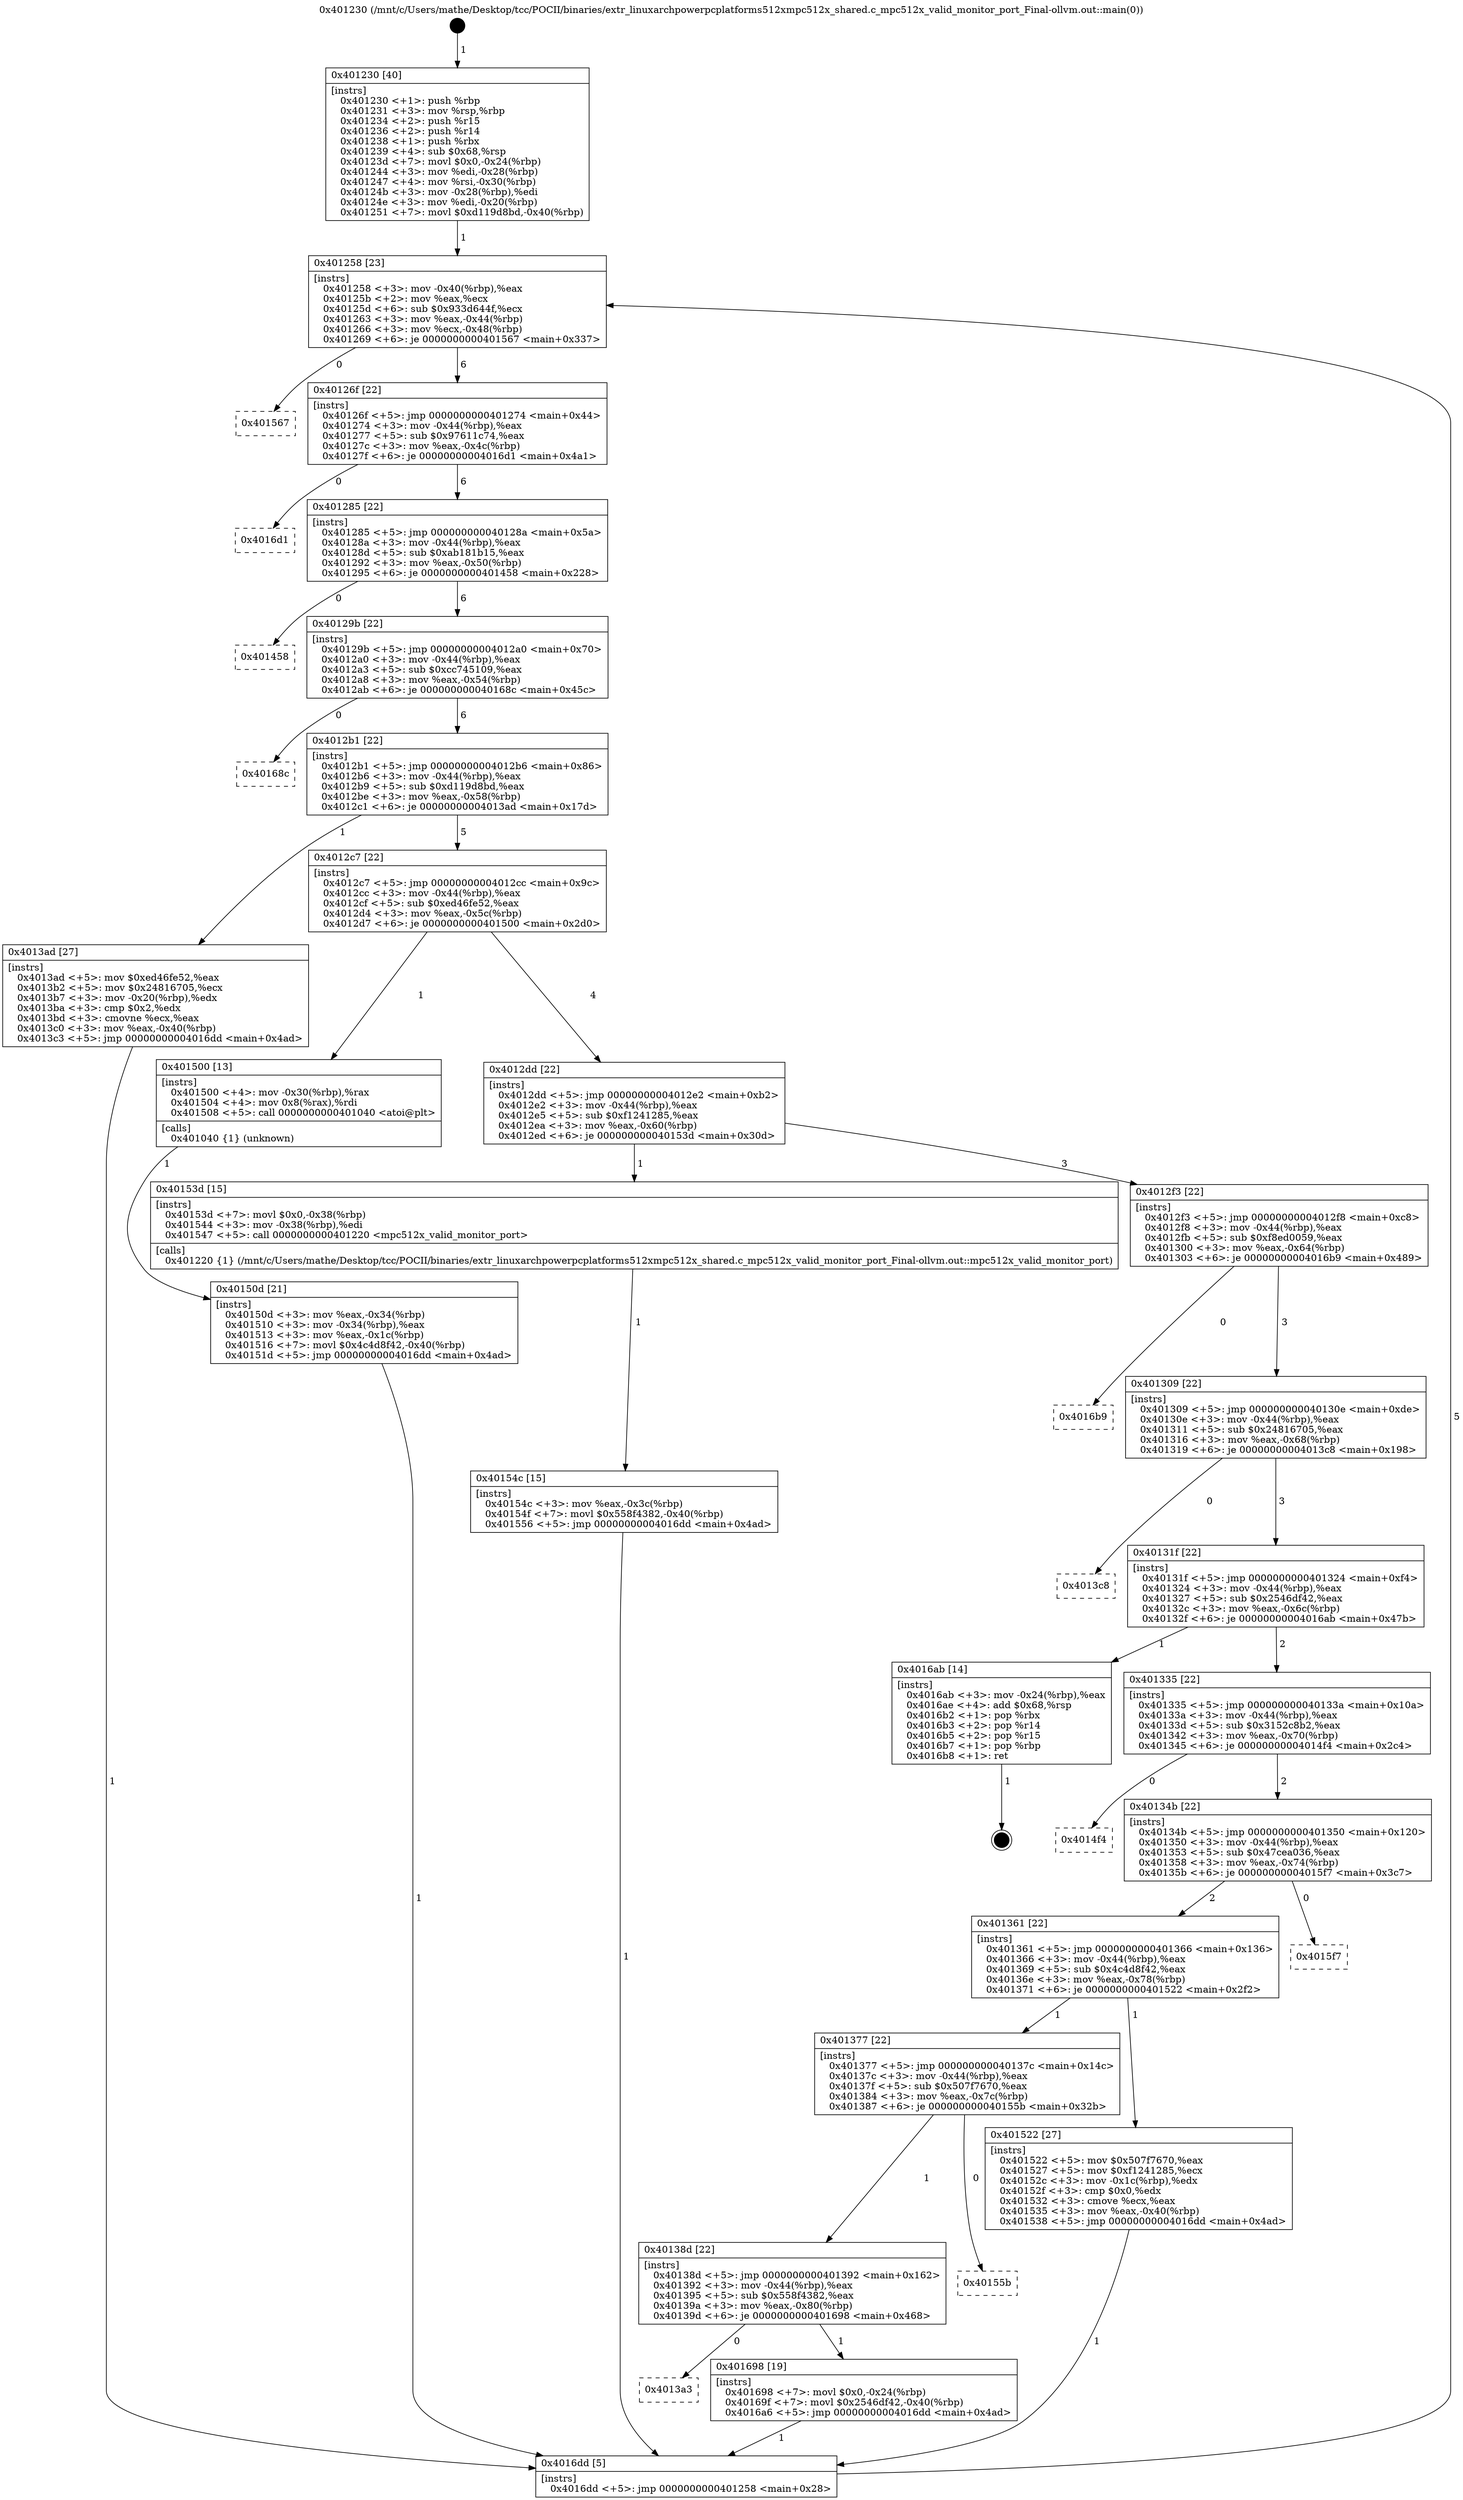 digraph "0x401230" {
  label = "0x401230 (/mnt/c/Users/mathe/Desktop/tcc/POCII/binaries/extr_linuxarchpowerpcplatforms512xmpc512x_shared.c_mpc512x_valid_monitor_port_Final-ollvm.out::main(0))"
  labelloc = "t"
  node[shape=record]

  Entry [label="",width=0.3,height=0.3,shape=circle,fillcolor=black,style=filled]
  "0x401258" [label="{
     0x401258 [23]\l
     | [instrs]\l
     &nbsp;&nbsp;0x401258 \<+3\>: mov -0x40(%rbp),%eax\l
     &nbsp;&nbsp;0x40125b \<+2\>: mov %eax,%ecx\l
     &nbsp;&nbsp;0x40125d \<+6\>: sub $0x933d644f,%ecx\l
     &nbsp;&nbsp;0x401263 \<+3\>: mov %eax,-0x44(%rbp)\l
     &nbsp;&nbsp;0x401266 \<+3\>: mov %ecx,-0x48(%rbp)\l
     &nbsp;&nbsp;0x401269 \<+6\>: je 0000000000401567 \<main+0x337\>\l
  }"]
  "0x401567" [label="{
     0x401567\l
  }", style=dashed]
  "0x40126f" [label="{
     0x40126f [22]\l
     | [instrs]\l
     &nbsp;&nbsp;0x40126f \<+5\>: jmp 0000000000401274 \<main+0x44\>\l
     &nbsp;&nbsp;0x401274 \<+3\>: mov -0x44(%rbp),%eax\l
     &nbsp;&nbsp;0x401277 \<+5\>: sub $0x97611c74,%eax\l
     &nbsp;&nbsp;0x40127c \<+3\>: mov %eax,-0x4c(%rbp)\l
     &nbsp;&nbsp;0x40127f \<+6\>: je 00000000004016d1 \<main+0x4a1\>\l
  }"]
  Exit [label="",width=0.3,height=0.3,shape=circle,fillcolor=black,style=filled,peripheries=2]
  "0x4016d1" [label="{
     0x4016d1\l
  }", style=dashed]
  "0x401285" [label="{
     0x401285 [22]\l
     | [instrs]\l
     &nbsp;&nbsp;0x401285 \<+5\>: jmp 000000000040128a \<main+0x5a\>\l
     &nbsp;&nbsp;0x40128a \<+3\>: mov -0x44(%rbp),%eax\l
     &nbsp;&nbsp;0x40128d \<+5\>: sub $0xab181b15,%eax\l
     &nbsp;&nbsp;0x401292 \<+3\>: mov %eax,-0x50(%rbp)\l
     &nbsp;&nbsp;0x401295 \<+6\>: je 0000000000401458 \<main+0x228\>\l
  }"]
  "0x4013a3" [label="{
     0x4013a3\l
  }", style=dashed]
  "0x401458" [label="{
     0x401458\l
  }", style=dashed]
  "0x40129b" [label="{
     0x40129b [22]\l
     | [instrs]\l
     &nbsp;&nbsp;0x40129b \<+5\>: jmp 00000000004012a0 \<main+0x70\>\l
     &nbsp;&nbsp;0x4012a0 \<+3\>: mov -0x44(%rbp),%eax\l
     &nbsp;&nbsp;0x4012a3 \<+5\>: sub $0xcc745109,%eax\l
     &nbsp;&nbsp;0x4012a8 \<+3\>: mov %eax,-0x54(%rbp)\l
     &nbsp;&nbsp;0x4012ab \<+6\>: je 000000000040168c \<main+0x45c\>\l
  }"]
  "0x401698" [label="{
     0x401698 [19]\l
     | [instrs]\l
     &nbsp;&nbsp;0x401698 \<+7\>: movl $0x0,-0x24(%rbp)\l
     &nbsp;&nbsp;0x40169f \<+7\>: movl $0x2546df42,-0x40(%rbp)\l
     &nbsp;&nbsp;0x4016a6 \<+5\>: jmp 00000000004016dd \<main+0x4ad\>\l
  }"]
  "0x40168c" [label="{
     0x40168c\l
  }", style=dashed]
  "0x4012b1" [label="{
     0x4012b1 [22]\l
     | [instrs]\l
     &nbsp;&nbsp;0x4012b1 \<+5\>: jmp 00000000004012b6 \<main+0x86\>\l
     &nbsp;&nbsp;0x4012b6 \<+3\>: mov -0x44(%rbp),%eax\l
     &nbsp;&nbsp;0x4012b9 \<+5\>: sub $0xd119d8bd,%eax\l
     &nbsp;&nbsp;0x4012be \<+3\>: mov %eax,-0x58(%rbp)\l
     &nbsp;&nbsp;0x4012c1 \<+6\>: je 00000000004013ad \<main+0x17d\>\l
  }"]
  "0x40138d" [label="{
     0x40138d [22]\l
     | [instrs]\l
     &nbsp;&nbsp;0x40138d \<+5\>: jmp 0000000000401392 \<main+0x162\>\l
     &nbsp;&nbsp;0x401392 \<+3\>: mov -0x44(%rbp),%eax\l
     &nbsp;&nbsp;0x401395 \<+5\>: sub $0x558f4382,%eax\l
     &nbsp;&nbsp;0x40139a \<+3\>: mov %eax,-0x80(%rbp)\l
     &nbsp;&nbsp;0x40139d \<+6\>: je 0000000000401698 \<main+0x468\>\l
  }"]
  "0x4013ad" [label="{
     0x4013ad [27]\l
     | [instrs]\l
     &nbsp;&nbsp;0x4013ad \<+5\>: mov $0xed46fe52,%eax\l
     &nbsp;&nbsp;0x4013b2 \<+5\>: mov $0x24816705,%ecx\l
     &nbsp;&nbsp;0x4013b7 \<+3\>: mov -0x20(%rbp),%edx\l
     &nbsp;&nbsp;0x4013ba \<+3\>: cmp $0x2,%edx\l
     &nbsp;&nbsp;0x4013bd \<+3\>: cmovne %ecx,%eax\l
     &nbsp;&nbsp;0x4013c0 \<+3\>: mov %eax,-0x40(%rbp)\l
     &nbsp;&nbsp;0x4013c3 \<+5\>: jmp 00000000004016dd \<main+0x4ad\>\l
  }"]
  "0x4012c7" [label="{
     0x4012c7 [22]\l
     | [instrs]\l
     &nbsp;&nbsp;0x4012c7 \<+5\>: jmp 00000000004012cc \<main+0x9c\>\l
     &nbsp;&nbsp;0x4012cc \<+3\>: mov -0x44(%rbp),%eax\l
     &nbsp;&nbsp;0x4012cf \<+5\>: sub $0xed46fe52,%eax\l
     &nbsp;&nbsp;0x4012d4 \<+3\>: mov %eax,-0x5c(%rbp)\l
     &nbsp;&nbsp;0x4012d7 \<+6\>: je 0000000000401500 \<main+0x2d0\>\l
  }"]
  "0x4016dd" [label="{
     0x4016dd [5]\l
     | [instrs]\l
     &nbsp;&nbsp;0x4016dd \<+5\>: jmp 0000000000401258 \<main+0x28\>\l
  }"]
  "0x401230" [label="{
     0x401230 [40]\l
     | [instrs]\l
     &nbsp;&nbsp;0x401230 \<+1\>: push %rbp\l
     &nbsp;&nbsp;0x401231 \<+3\>: mov %rsp,%rbp\l
     &nbsp;&nbsp;0x401234 \<+2\>: push %r15\l
     &nbsp;&nbsp;0x401236 \<+2\>: push %r14\l
     &nbsp;&nbsp;0x401238 \<+1\>: push %rbx\l
     &nbsp;&nbsp;0x401239 \<+4\>: sub $0x68,%rsp\l
     &nbsp;&nbsp;0x40123d \<+7\>: movl $0x0,-0x24(%rbp)\l
     &nbsp;&nbsp;0x401244 \<+3\>: mov %edi,-0x28(%rbp)\l
     &nbsp;&nbsp;0x401247 \<+4\>: mov %rsi,-0x30(%rbp)\l
     &nbsp;&nbsp;0x40124b \<+3\>: mov -0x28(%rbp),%edi\l
     &nbsp;&nbsp;0x40124e \<+3\>: mov %edi,-0x20(%rbp)\l
     &nbsp;&nbsp;0x401251 \<+7\>: movl $0xd119d8bd,-0x40(%rbp)\l
  }"]
  "0x40155b" [label="{
     0x40155b\l
  }", style=dashed]
  "0x401500" [label="{
     0x401500 [13]\l
     | [instrs]\l
     &nbsp;&nbsp;0x401500 \<+4\>: mov -0x30(%rbp),%rax\l
     &nbsp;&nbsp;0x401504 \<+4\>: mov 0x8(%rax),%rdi\l
     &nbsp;&nbsp;0x401508 \<+5\>: call 0000000000401040 \<atoi@plt\>\l
     | [calls]\l
     &nbsp;&nbsp;0x401040 \{1\} (unknown)\l
  }"]
  "0x4012dd" [label="{
     0x4012dd [22]\l
     | [instrs]\l
     &nbsp;&nbsp;0x4012dd \<+5\>: jmp 00000000004012e2 \<main+0xb2\>\l
     &nbsp;&nbsp;0x4012e2 \<+3\>: mov -0x44(%rbp),%eax\l
     &nbsp;&nbsp;0x4012e5 \<+5\>: sub $0xf1241285,%eax\l
     &nbsp;&nbsp;0x4012ea \<+3\>: mov %eax,-0x60(%rbp)\l
     &nbsp;&nbsp;0x4012ed \<+6\>: je 000000000040153d \<main+0x30d\>\l
  }"]
  "0x40150d" [label="{
     0x40150d [21]\l
     | [instrs]\l
     &nbsp;&nbsp;0x40150d \<+3\>: mov %eax,-0x34(%rbp)\l
     &nbsp;&nbsp;0x401510 \<+3\>: mov -0x34(%rbp),%eax\l
     &nbsp;&nbsp;0x401513 \<+3\>: mov %eax,-0x1c(%rbp)\l
     &nbsp;&nbsp;0x401516 \<+7\>: movl $0x4c4d8f42,-0x40(%rbp)\l
     &nbsp;&nbsp;0x40151d \<+5\>: jmp 00000000004016dd \<main+0x4ad\>\l
  }"]
  "0x40154c" [label="{
     0x40154c [15]\l
     | [instrs]\l
     &nbsp;&nbsp;0x40154c \<+3\>: mov %eax,-0x3c(%rbp)\l
     &nbsp;&nbsp;0x40154f \<+7\>: movl $0x558f4382,-0x40(%rbp)\l
     &nbsp;&nbsp;0x401556 \<+5\>: jmp 00000000004016dd \<main+0x4ad\>\l
  }"]
  "0x40153d" [label="{
     0x40153d [15]\l
     | [instrs]\l
     &nbsp;&nbsp;0x40153d \<+7\>: movl $0x0,-0x38(%rbp)\l
     &nbsp;&nbsp;0x401544 \<+3\>: mov -0x38(%rbp),%edi\l
     &nbsp;&nbsp;0x401547 \<+5\>: call 0000000000401220 \<mpc512x_valid_monitor_port\>\l
     | [calls]\l
     &nbsp;&nbsp;0x401220 \{1\} (/mnt/c/Users/mathe/Desktop/tcc/POCII/binaries/extr_linuxarchpowerpcplatforms512xmpc512x_shared.c_mpc512x_valid_monitor_port_Final-ollvm.out::mpc512x_valid_monitor_port)\l
  }"]
  "0x4012f3" [label="{
     0x4012f3 [22]\l
     | [instrs]\l
     &nbsp;&nbsp;0x4012f3 \<+5\>: jmp 00000000004012f8 \<main+0xc8\>\l
     &nbsp;&nbsp;0x4012f8 \<+3\>: mov -0x44(%rbp),%eax\l
     &nbsp;&nbsp;0x4012fb \<+5\>: sub $0xf8ed0059,%eax\l
     &nbsp;&nbsp;0x401300 \<+3\>: mov %eax,-0x64(%rbp)\l
     &nbsp;&nbsp;0x401303 \<+6\>: je 00000000004016b9 \<main+0x489\>\l
  }"]
  "0x401377" [label="{
     0x401377 [22]\l
     | [instrs]\l
     &nbsp;&nbsp;0x401377 \<+5\>: jmp 000000000040137c \<main+0x14c\>\l
     &nbsp;&nbsp;0x40137c \<+3\>: mov -0x44(%rbp),%eax\l
     &nbsp;&nbsp;0x40137f \<+5\>: sub $0x507f7670,%eax\l
     &nbsp;&nbsp;0x401384 \<+3\>: mov %eax,-0x7c(%rbp)\l
     &nbsp;&nbsp;0x401387 \<+6\>: je 000000000040155b \<main+0x32b\>\l
  }"]
  "0x4016b9" [label="{
     0x4016b9\l
  }", style=dashed]
  "0x401309" [label="{
     0x401309 [22]\l
     | [instrs]\l
     &nbsp;&nbsp;0x401309 \<+5\>: jmp 000000000040130e \<main+0xde\>\l
     &nbsp;&nbsp;0x40130e \<+3\>: mov -0x44(%rbp),%eax\l
     &nbsp;&nbsp;0x401311 \<+5\>: sub $0x24816705,%eax\l
     &nbsp;&nbsp;0x401316 \<+3\>: mov %eax,-0x68(%rbp)\l
     &nbsp;&nbsp;0x401319 \<+6\>: je 00000000004013c8 \<main+0x198\>\l
  }"]
  "0x401522" [label="{
     0x401522 [27]\l
     | [instrs]\l
     &nbsp;&nbsp;0x401522 \<+5\>: mov $0x507f7670,%eax\l
     &nbsp;&nbsp;0x401527 \<+5\>: mov $0xf1241285,%ecx\l
     &nbsp;&nbsp;0x40152c \<+3\>: mov -0x1c(%rbp),%edx\l
     &nbsp;&nbsp;0x40152f \<+3\>: cmp $0x0,%edx\l
     &nbsp;&nbsp;0x401532 \<+3\>: cmove %ecx,%eax\l
     &nbsp;&nbsp;0x401535 \<+3\>: mov %eax,-0x40(%rbp)\l
     &nbsp;&nbsp;0x401538 \<+5\>: jmp 00000000004016dd \<main+0x4ad\>\l
  }"]
  "0x4013c8" [label="{
     0x4013c8\l
  }", style=dashed]
  "0x40131f" [label="{
     0x40131f [22]\l
     | [instrs]\l
     &nbsp;&nbsp;0x40131f \<+5\>: jmp 0000000000401324 \<main+0xf4\>\l
     &nbsp;&nbsp;0x401324 \<+3\>: mov -0x44(%rbp),%eax\l
     &nbsp;&nbsp;0x401327 \<+5\>: sub $0x2546df42,%eax\l
     &nbsp;&nbsp;0x40132c \<+3\>: mov %eax,-0x6c(%rbp)\l
     &nbsp;&nbsp;0x40132f \<+6\>: je 00000000004016ab \<main+0x47b\>\l
  }"]
  "0x401361" [label="{
     0x401361 [22]\l
     | [instrs]\l
     &nbsp;&nbsp;0x401361 \<+5\>: jmp 0000000000401366 \<main+0x136\>\l
     &nbsp;&nbsp;0x401366 \<+3\>: mov -0x44(%rbp),%eax\l
     &nbsp;&nbsp;0x401369 \<+5\>: sub $0x4c4d8f42,%eax\l
     &nbsp;&nbsp;0x40136e \<+3\>: mov %eax,-0x78(%rbp)\l
     &nbsp;&nbsp;0x401371 \<+6\>: je 0000000000401522 \<main+0x2f2\>\l
  }"]
  "0x4016ab" [label="{
     0x4016ab [14]\l
     | [instrs]\l
     &nbsp;&nbsp;0x4016ab \<+3\>: mov -0x24(%rbp),%eax\l
     &nbsp;&nbsp;0x4016ae \<+4\>: add $0x68,%rsp\l
     &nbsp;&nbsp;0x4016b2 \<+1\>: pop %rbx\l
     &nbsp;&nbsp;0x4016b3 \<+2\>: pop %r14\l
     &nbsp;&nbsp;0x4016b5 \<+2\>: pop %r15\l
     &nbsp;&nbsp;0x4016b7 \<+1\>: pop %rbp\l
     &nbsp;&nbsp;0x4016b8 \<+1\>: ret\l
  }"]
  "0x401335" [label="{
     0x401335 [22]\l
     | [instrs]\l
     &nbsp;&nbsp;0x401335 \<+5\>: jmp 000000000040133a \<main+0x10a\>\l
     &nbsp;&nbsp;0x40133a \<+3\>: mov -0x44(%rbp),%eax\l
     &nbsp;&nbsp;0x40133d \<+5\>: sub $0x3152c8b2,%eax\l
     &nbsp;&nbsp;0x401342 \<+3\>: mov %eax,-0x70(%rbp)\l
     &nbsp;&nbsp;0x401345 \<+6\>: je 00000000004014f4 \<main+0x2c4\>\l
  }"]
  "0x4015f7" [label="{
     0x4015f7\l
  }", style=dashed]
  "0x4014f4" [label="{
     0x4014f4\l
  }", style=dashed]
  "0x40134b" [label="{
     0x40134b [22]\l
     | [instrs]\l
     &nbsp;&nbsp;0x40134b \<+5\>: jmp 0000000000401350 \<main+0x120\>\l
     &nbsp;&nbsp;0x401350 \<+3\>: mov -0x44(%rbp),%eax\l
     &nbsp;&nbsp;0x401353 \<+5\>: sub $0x47cea036,%eax\l
     &nbsp;&nbsp;0x401358 \<+3\>: mov %eax,-0x74(%rbp)\l
     &nbsp;&nbsp;0x40135b \<+6\>: je 00000000004015f7 \<main+0x3c7\>\l
  }"]
  Entry -> "0x401230" [label=" 1"]
  "0x401258" -> "0x401567" [label=" 0"]
  "0x401258" -> "0x40126f" [label=" 6"]
  "0x4016ab" -> Exit [label=" 1"]
  "0x40126f" -> "0x4016d1" [label=" 0"]
  "0x40126f" -> "0x401285" [label=" 6"]
  "0x401698" -> "0x4016dd" [label=" 1"]
  "0x401285" -> "0x401458" [label=" 0"]
  "0x401285" -> "0x40129b" [label=" 6"]
  "0x40138d" -> "0x4013a3" [label=" 0"]
  "0x40129b" -> "0x40168c" [label=" 0"]
  "0x40129b" -> "0x4012b1" [label=" 6"]
  "0x40138d" -> "0x401698" [label=" 1"]
  "0x4012b1" -> "0x4013ad" [label=" 1"]
  "0x4012b1" -> "0x4012c7" [label=" 5"]
  "0x4013ad" -> "0x4016dd" [label=" 1"]
  "0x401230" -> "0x401258" [label=" 1"]
  "0x4016dd" -> "0x401258" [label=" 5"]
  "0x401377" -> "0x40138d" [label=" 1"]
  "0x4012c7" -> "0x401500" [label=" 1"]
  "0x4012c7" -> "0x4012dd" [label=" 4"]
  "0x401500" -> "0x40150d" [label=" 1"]
  "0x40150d" -> "0x4016dd" [label=" 1"]
  "0x401377" -> "0x40155b" [label=" 0"]
  "0x4012dd" -> "0x40153d" [label=" 1"]
  "0x4012dd" -> "0x4012f3" [label=" 3"]
  "0x40154c" -> "0x4016dd" [label=" 1"]
  "0x4012f3" -> "0x4016b9" [label=" 0"]
  "0x4012f3" -> "0x401309" [label=" 3"]
  "0x40153d" -> "0x40154c" [label=" 1"]
  "0x401309" -> "0x4013c8" [label=" 0"]
  "0x401309" -> "0x40131f" [label=" 3"]
  "0x401522" -> "0x4016dd" [label=" 1"]
  "0x40131f" -> "0x4016ab" [label=" 1"]
  "0x40131f" -> "0x401335" [label=" 2"]
  "0x401361" -> "0x401522" [label=" 1"]
  "0x401335" -> "0x4014f4" [label=" 0"]
  "0x401335" -> "0x40134b" [label=" 2"]
  "0x401361" -> "0x401377" [label=" 1"]
  "0x40134b" -> "0x4015f7" [label=" 0"]
  "0x40134b" -> "0x401361" [label=" 2"]
}
